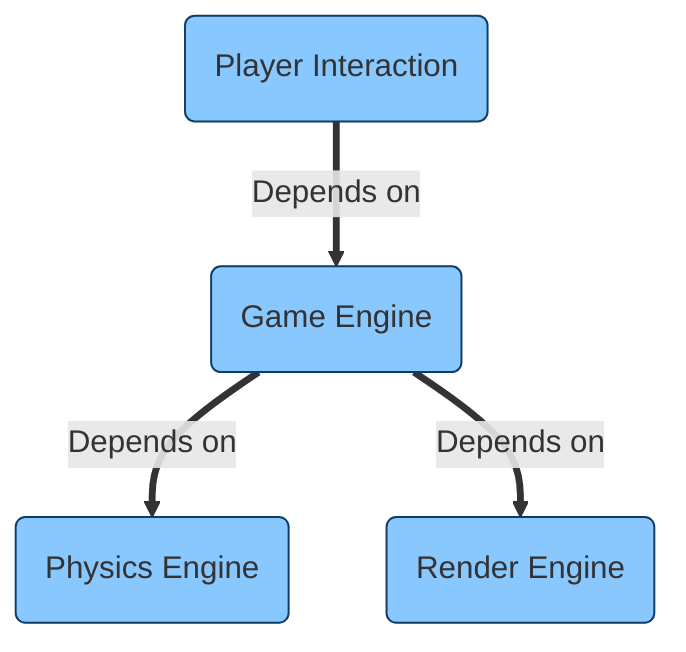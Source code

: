 graph TD
A(Player Interaction) ==>|Depends on| B(Game Engine)
B ==>|Depends on| C(Physics Engine)
B ==>|Depends on| D(Render Engine)
style A fill:#89c7ff,stroke:#0e3c66
style B fill:#89c7ff,stroke:#0e3c66
style C fill:#89c7ff,stroke:#0e3c66
style D fill:#89c7ff,stroke:#0e3c66